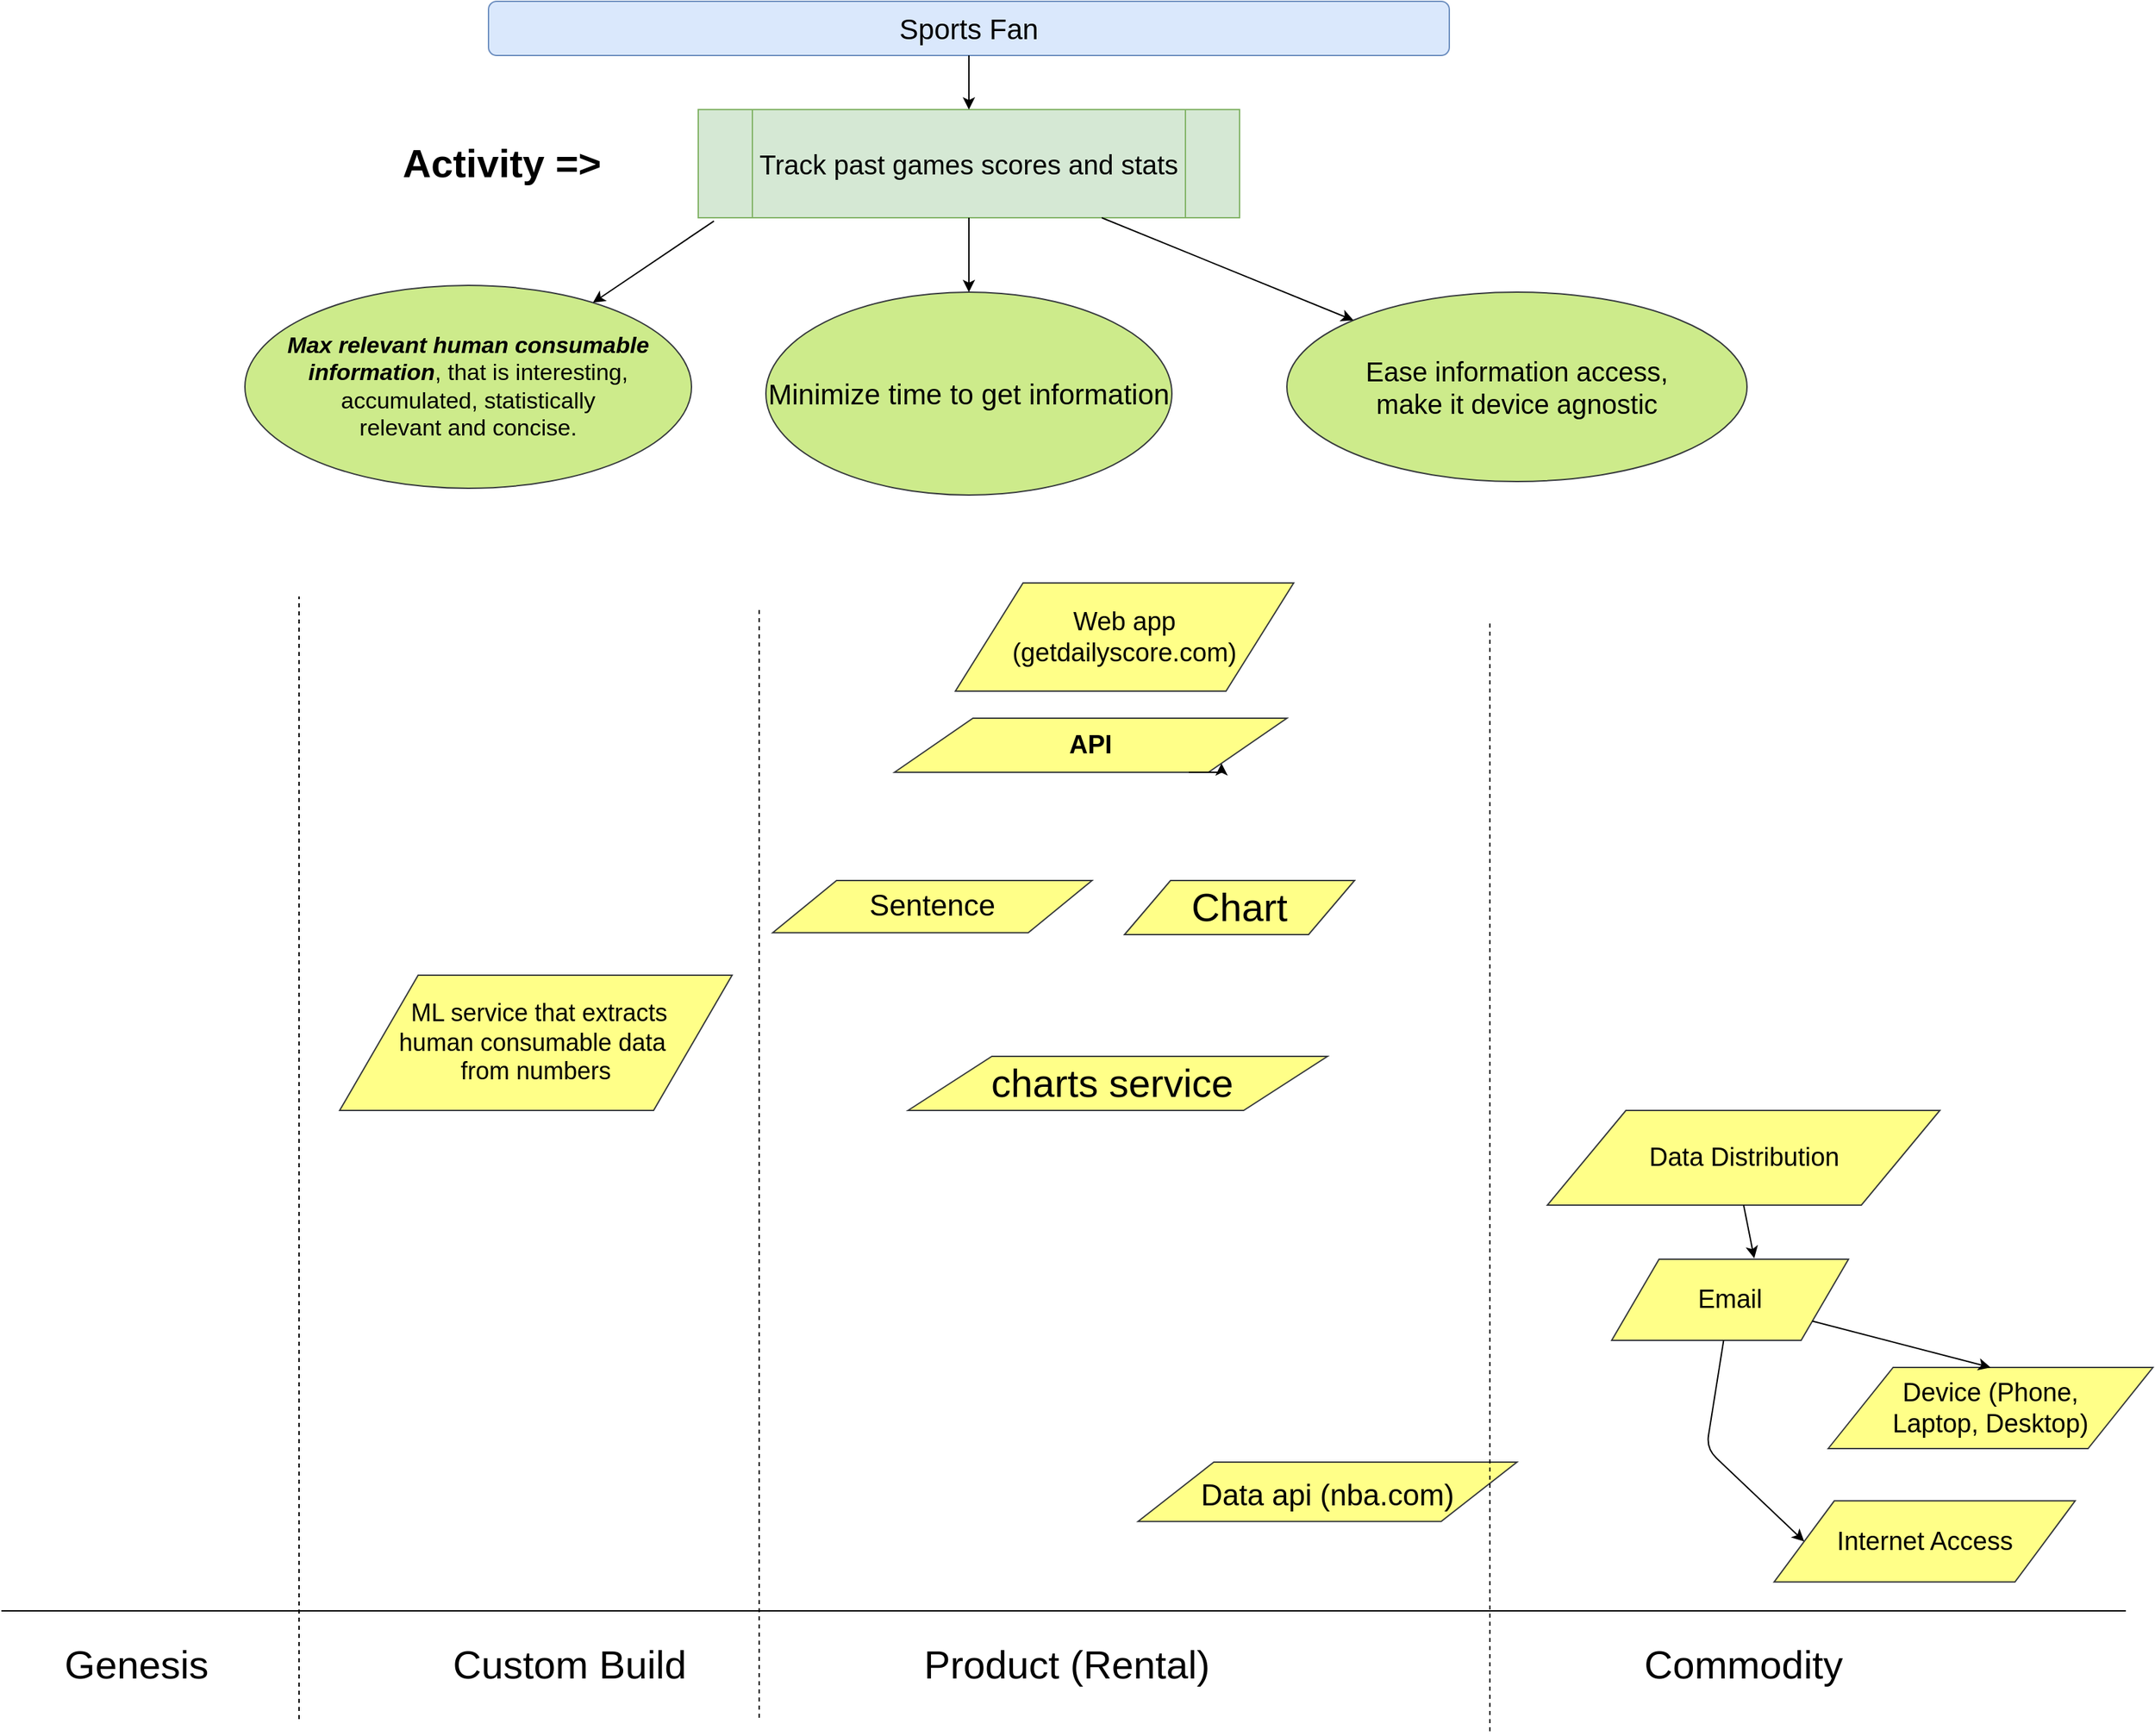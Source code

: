 <mxfile version="12.5.1" type="device"><diagram name="Page-1" id="42789a77-a242-8287-6e28-9cd8cfd52e62"><mxGraphModel dx="1730" dy="1682" grid="1" gridSize="10" guides="1" tooltips="1" connect="1" arrows="1" fold="1" page="1" pageScale="1" pageWidth="1100" pageHeight="850" background="#ffffff" math="0" shadow="0"><root><mxCell id="0"/><mxCell id="1" parent="0"/><mxCell id="Sqfoyh81WpPyErl1hCWX-1" value="Sports Fan" style="rounded=1;whiteSpace=wrap;html=1;fillColor=#dae8fc;strokeColor=#6c8ebf;fontSize=21;" parent="1" vertex="1"><mxGeometry x="400" y="-200" width="710" height="40" as="geometry"/></mxCell><mxCell id="Sqfoyh81WpPyErl1hCWX-2" value="Activity =&amp;gt;" style="text;html=1;strokeColor=none;fillColor=none;align=center;verticalAlign=middle;whiteSpace=wrap;rounded=0;fontStyle=1;fontSize=29;" parent="1" vertex="1"><mxGeometry x="280" y="-112.5" width="260" height="65" as="geometry"/></mxCell><mxCell id="Sqfoyh81WpPyErl1hCWX-3" value="Track past games scores and stats" style="shape=process;whiteSpace=wrap;html=1;backgroundOutline=1;fillColor=#d5e8d4;strokeColor=#82b366;fontSize=20;fontStyle=0" parent="1" vertex="1"><mxGeometry x="555" y="-120" width="400" height="80" as="geometry"/></mxCell><mxCell id="Sqfoyh81WpPyErl1hCWX-4" value="&lt;span style=&quot;font-size: 17px&quot;&gt;&lt;b style=&quot;font-style: italic ; font-size: 17px&quot;&gt;Max relevant human consumable &lt;br&gt;information&lt;/b&gt;&lt;/span&gt;, that is interesting, accumulated, statistically &lt;br&gt;relevant and concise." style="ellipse;whiteSpace=wrap;html=1;fillColor=#cdeb8b;strokeColor=#36393d;fontSize=17;" parent="1" vertex="1"><mxGeometry x="220" y="10" width="330" height="150" as="geometry"/></mxCell><mxCell id="Sqfoyh81WpPyErl1hCWX-7" value="Minimize time to get information" style="ellipse;whiteSpace=wrap;html=1;fillColor=#cdeb8b;strokeColor=#36393d;fontSize=21;" parent="1" vertex="1"><mxGeometry x="605" y="15" width="300" height="150" as="geometry"/></mxCell><mxCell id="Sqfoyh81WpPyErl1hCWX-8" value="Ease information access, &lt;br&gt;make it device agnostic" style="ellipse;whiteSpace=wrap;html=1;fillColor=#cdeb8b;strokeColor=#36393d;fontSize=20;" parent="1" vertex="1"><mxGeometry x="990" y="15" width="340" height="140" as="geometry"/></mxCell><mxCell id="Sqfoyh81WpPyErl1hCWX-10" value="" style="endArrow=classic;html=1;exitX=0.029;exitY=1.03;exitDx=0;exitDy=0;exitPerimeter=0;" parent="1" source="Sqfoyh81WpPyErl1hCWX-3" target="Sqfoyh81WpPyErl1hCWX-4" edge="1"><mxGeometry width="50" height="50" relative="1" as="geometry"><mxPoint x="280" y="-40" as="sourcePoint"/><mxPoint x="70" y="270" as="targetPoint"/></mxGeometry></mxCell><mxCell id="Sqfoyh81WpPyErl1hCWX-11" value="" style="endArrow=classic;html=1;" parent="1" source="Sqfoyh81WpPyErl1hCWX-3" target="Sqfoyh81WpPyErl1hCWX-7" edge="1"><mxGeometry width="50" height="50" relative="1" as="geometry"><mxPoint x="10" y="200" as="sourcePoint"/><mxPoint x="60" y="150" as="targetPoint"/></mxGeometry></mxCell><mxCell id="Sqfoyh81WpPyErl1hCWX-12" value="" style="endArrow=classic;html=1;" parent="1" source="Sqfoyh81WpPyErl1hCWX-3" target="Sqfoyh81WpPyErl1hCWX-8" edge="1"><mxGeometry width="50" height="50" relative="1" as="geometry"><mxPoint x="10" y="200" as="sourcePoint"/><mxPoint x="60" y="150" as="targetPoint"/></mxGeometry></mxCell><mxCell id="Sqfoyh81WpPyErl1hCWX-14" value="" style="endArrow=classic;html=1;fontSize=19;" parent="1" source="Sqfoyh81WpPyErl1hCWX-1" target="Sqfoyh81WpPyErl1hCWX-3" edge="1"><mxGeometry width="50" height="50" relative="1" as="geometry"><mxPoint x="10" y="200" as="sourcePoint"/><mxPoint x="60" y="150" as="targetPoint"/></mxGeometry></mxCell><mxCell id="Sqfoyh81WpPyErl1hCWX-27" value="Email" style="shape=parallelogram;perimeter=parallelogramPerimeter;whiteSpace=wrap;html=1;fontSize=19;fillColor=#ffff88;strokeColor=#36393d;" parent="1" vertex="1"><mxGeometry x="1230" y="730" width="175" height="60" as="geometry"/></mxCell><mxCell id="Sqfoyh81WpPyErl1hCWX-29" value="Device (Phone, &lt;br&gt;Laptop, Desktop)" style="shape=parallelogram;perimeter=parallelogramPerimeter;whiteSpace=wrap;html=1;fontSize=19;fillColor=#ffff88;strokeColor=#36393d;" parent="1" vertex="1"><mxGeometry x="1390" y="810" width="240" height="60" as="geometry"/></mxCell><mxCell id="Sqfoyh81WpPyErl1hCWX-30" value="Internet Access" style="shape=parallelogram;perimeter=parallelogramPerimeter;whiteSpace=wrap;html=1;fontSize=19;fillColor=#ffff88;strokeColor=#36393d;" parent="1" vertex="1"><mxGeometry x="1350" y="908.67" width="222.5" height="60" as="geometry"/></mxCell><mxCell id="Sqfoyh81WpPyErl1hCWX-31" value="" style="endArrow=classic;html=1;fontSize=19;entryX=0;entryY=0.5;entryDx=0;entryDy=0;" parent="1" source="Sqfoyh81WpPyErl1hCWX-27" target="Sqfoyh81WpPyErl1hCWX-30" edge="1"><mxGeometry width="50" height="50" relative="1" as="geometry"><mxPoint x="1080" y="960" as="sourcePoint"/><mxPoint x="1213.636" y="830" as="targetPoint"/><Array as="points"><mxPoint x="1300" y="870"/></Array></mxGeometry></mxCell><mxCell id="Sqfoyh81WpPyErl1hCWX-32" value="" style="endArrow=classic;html=1;fontSize=19;entryX=0.5;entryY=0;entryDx=0;entryDy=0;" parent="1" source="Sqfoyh81WpPyErl1hCWX-27" target="Sqfoyh81WpPyErl1hCWX-29" edge="1"><mxGeometry width="50" height="50" relative="1" as="geometry"><mxPoint x="1080" y="960" as="sourcePoint"/><mxPoint x="1435.226" y="833.467" as="targetPoint"/></mxGeometry></mxCell><mxCell id="Sqfoyh81WpPyErl1hCWX-33" value="" style="endArrow=none;html=1;fontSize=19;" parent="1" edge="1"><mxGeometry width="50" height="50" relative="1" as="geometry"><mxPoint x="40" y="990" as="sourcePoint"/><mxPoint x="1610" y="990" as="targetPoint"/></mxGeometry></mxCell><mxCell id="Sqfoyh81WpPyErl1hCWX-35" value="Genesis&lt;br style=&quot;font-size: 29px;&quot;&gt;" style="text;html=1;strokeColor=none;fillColor=none;align=center;verticalAlign=middle;whiteSpace=wrap;rounded=0;fontSize=29;" parent="1" vertex="1"><mxGeometry x="70" y="1020" width="140" height="20" as="geometry"/></mxCell><mxCell id="Sqfoyh81WpPyErl1hCWX-37" value="" style="endArrow=none;dashed=1;html=1;fontSize=21;" parent="1" edge="1"><mxGeometry width="50" height="50" relative="1" as="geometry"><mxPoint x="260" y="1070" as="sourcePoint"/><mxPoint x="260" y="240" as="targetPoint"/></mxGeometry></mxCell><mxCell id="Sqfoyh81WpPyErl1hCWX-41" value="Custom Build" style="text;html=1;strokeColor=none;fillColor=none;align=center;verticalAlign=middle;whiteSpace=wrap;rounded=0;fontSize=29;" parent="1" vertex="1"><mxGeometry x="350" y="1020" width="220" height="20" as="geometry"/></mxCell><mxCell id="Sqfoyh81WpPyErl1hCWX-43" value="" style="endArrow=none;dashed=1;html=1;fontSize=21;" parent="1" edge="1"><mxGeometry width="50" height="50" relative="1" as="geometry"><mxPoint x="600" y="250" as="sourcePoint"/><mxPoint x="600" y="1070" as="targetPoint"/></mxGeometry></mxCell><mxCell id="Sqfoyh81WpPyErl1hCWX-44" value="Product (Rental)" style="text;html=1;strokeColor=none;fillColor=none;align=center;verticalAlign=middle;whiteSpace=wrap;rounded=0;fontSize=29;" parent="1" vertex="1"><mxGeometry x="710" y="1000" width="235" height="60" as="geometry"/></mxCell><mxCell id="Sqfoyh81WpPyErl1hCWX-46" value="Commodity" style="text;html=1;strokeColor=none;fillColor=none;align=center;verticalAlign=middle;whiteSpace=wrap;rounded=0;fontSize=29;" parent="1" vertex="1"><mxGeometry x="1210" y="1000" width="235" height="60" as="geometry"/></mxCell><mxCell id="Sqfoyh81WpPyErl1hCWX-48" value="Data Distribution" style="shape=parallelogram;perimeter=parallelogramPerimeter;whiteSpace=wrap;html=1;fontSize=19;fillColor=#ffff88;strokeColor=#36393d;" parent="1" vertex="1"><mxGeometry x="1182.5" y="620" width="290" height="70" as="geometry"/></mxCell><mxCell id="Sqfoyh81WpPyErl1hCWX-50" value="" style="endArrow=classic;html=1;fontSize=29;entryX=0.602;entryY=-0.011;entryDx=0;entryDy=0;entryPerimeter=0;exitX=0.5;exitY=1;exitDx=0;exitDy=0;" parent="1" source="Sqfoyh81WpPyErl1hCWX-48" target="Sqfoyh81WpPyErl1hCWX-27" edge="1"><mxGeometry width="50" height="50" relative="1" as="geometry"><mxPoint x="30" y="1130" as="sourcePoint"/><mxPoint x="80" y="1080" as="targetPoint"/></mxGeometry></mxCell><mxCell id="Sqfoyh81WpPyErl1hCWX-54" value="charts service&amp;nbsp;" style="shape=parallelogram;perimeter=parallelogramPerimeter;whiteSpace=wrap;html=1;fontSize=29;fillColor=#ffff88;strokeColor=#36393d;" parent="1" vertex="1"><mxGeometry x="710" y="580" width="310" height="40" as="geometry"/></mxCell><mxCell id="Sqfoyh81WpPyErl1hCWX-59" value="&lt;font style=&quot;font-size: 22px&quot;&gt;Data api (nba.com)&lt;/font&gt;" style="shape=parallelogram;perimeter=parallelogramPerimeter;whiteSpace=wrap;html=1;fontSize=29;fillColor=#ffff88;strokeColor=#36393d;" parent="1" vertex="1"><mxGeometry x="880" y="880" width="280" height="43.91" as="geometry"/></mxCell><mxCell id="Sqfoyh81WpPyErl1hCWX-64" value="Sentence" style="shape=parallelogram;perimeter=parallelogramPerimeter;whiteSpace=wrap;html=1;fontSize=22;fillColor=#ffff88;strokeColor=#36393d;" parent="1" vertex="1"><mxGeometry x="610" y="450.0" width="236" height="38.67" as="geometry"/></mxCell><mxCell id="Sqfoyh81WpPyErl1hCWX-65" value="&amp;nbsp;ML service that extracts&lt;br&gt;human consumable data&amp;nbsp;&lt;br&gt;from numbers" style="shape=parallelogram;perimeter=parallelogramPerimeter;whiteSpace=wrap;html=1;fontSize=18;fillColor=#ffff88;strokeColor=#36393d;" parent="1" vertex="1"><mxGeometry x="290" y="520" width="290" height="100" as="geometry"/></mxCell><mxCell id="lyD-HpiRpPjOEnl6V3W5-5" value="Web app &lt;br&gt;(getdailyscore.com)" style="shape=parallelogram;perimeter=parallelogramPerimeter;whiteSpace=wrap;html=1;fontSize=19;fillColor=#ffff88;strokeColor=#36393d;" vertex="1" parent="1"><mxGeometry x="745" y="230" width="250" height="80" as="geometry"/></mxCell><mxCell id="Sqfoyh81WpPyErl1hCWX-55" value="Chart" style="shape=parallelogram;perimeter=parallelogramPerimeter;whiteSpace=wrap;html=1;fontSize=29;fillColor=#ffff88;strokeColor=#36393d;" parent="1" vertex="1"><mxGeometry x="870" y="450.0" width="170" height="40" as="geometry"/></mxCell><mxCell id="lyD-HpiRpPjOEnl6V3W5-22" value="" style="endArrow=none;dashed=1;html=1;fontSize=21;" edge="1" parent="1"><mxGeometry width="50" height="50" relative="1" as="geometry"><mxPoint x="1140" y="260" as="sourcePoint"/><mxPoint x="1140" y="1080" as="targetPoint"/></mxGeometry></mxCell><mxCell id="lyD-HpiRpPjOEnl6V3W5-25" value="&lt;b&gt;API&lt;/b&gt;" style="shape=parallelogram;perimeter=parallelogramPerimeter;whiteSpace=wrap;html=1;fontSize=19;fillColor=#ffff88;strokeColor=#36393d;" vertex="1" parent="1"><mxGeometry x="700" y="330" width="290" height="40" as="geometry"/></mxCell><mxCell id="lyD-HpiRpPjOEnl6V3W5-52" style="edgeStyle=orthogonalEdgeStyle;rounded=0;orthogonalLoop=1;jettySize=auto;html=1;exitX=0.75;exitY=1;exitDx=0;exitDy=0;entryX=1;entryY=1;entryDx=0;entryDy=0;" edge="1" parent="1" source="lyD-HpiRpPjOEnl6V3W5-25" target="lyD-HpiRpPjOEnl6V3W5-25"><mxGeometry relative="1" as="geometry"/></mxCell></root></mxGraphModel></diagram></mxfile>